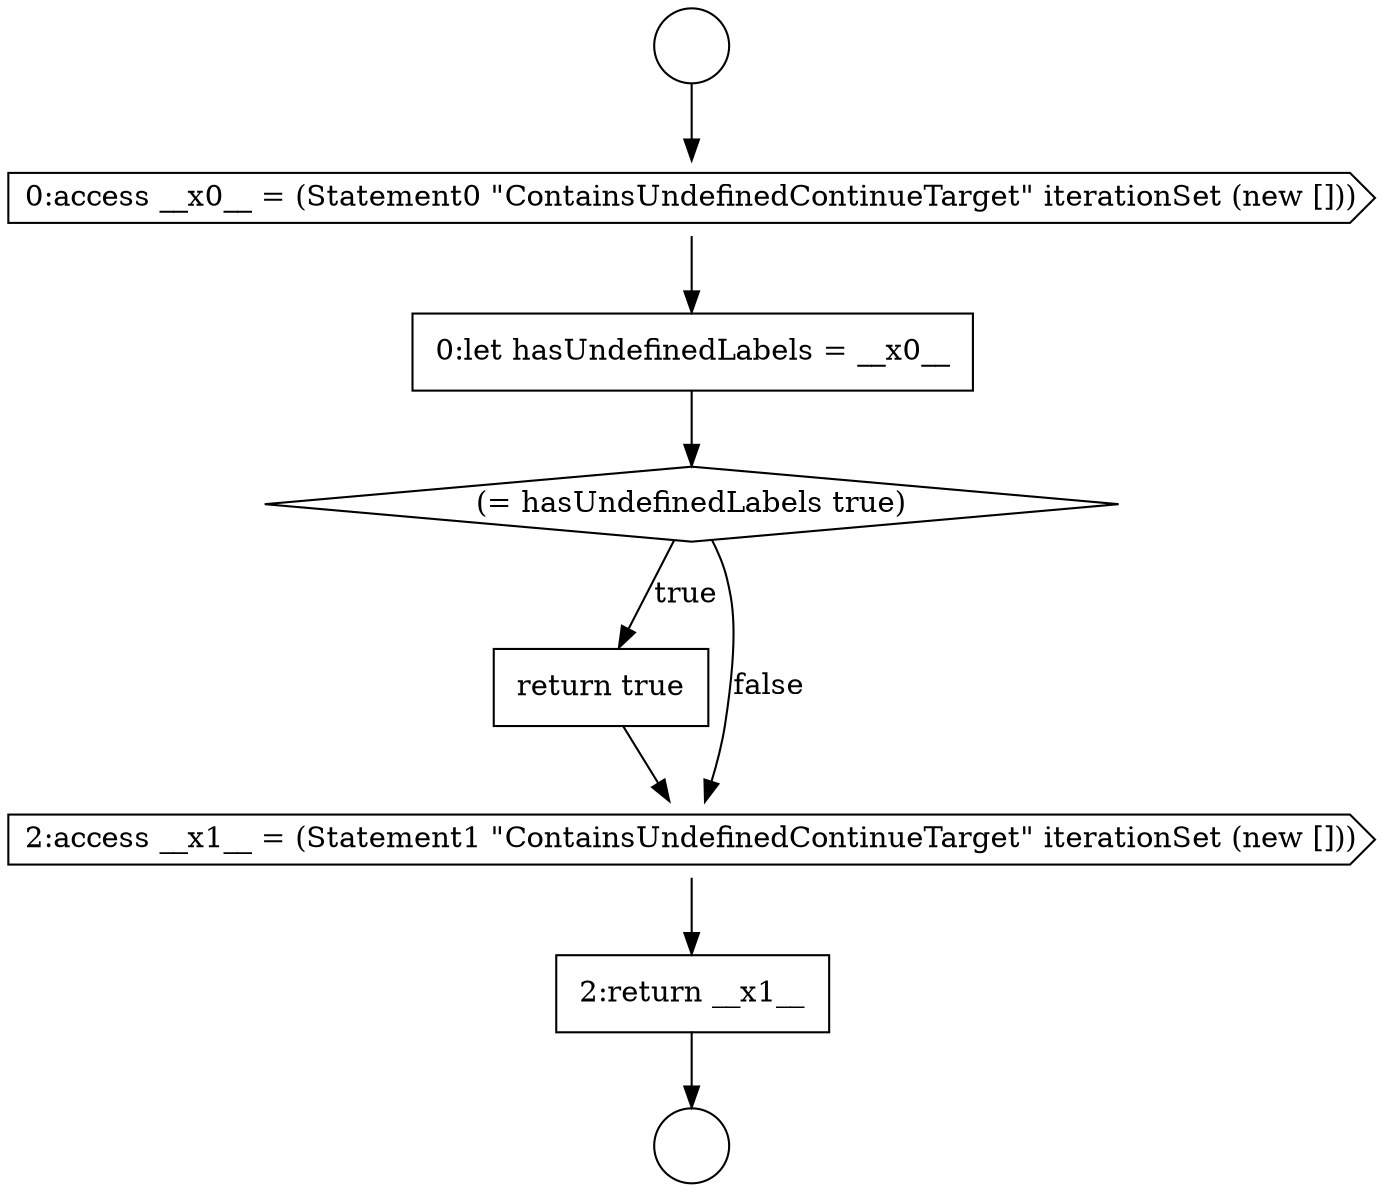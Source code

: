 digraph {
  node6194 [shape=diamond, label=<<font color="black">(= hasUndefinedLabels true)</font>> color="black" fillcolor="white" style=filled]
  node6195 [shape=none, margin=0, label=<<font color="black">
    <table border="0" cellborder="1" cellspacing="0" cellpadding="10">
      <tr><td align="left">return true</td></tr>
    </table>
  </font>> color="black" fillcolor="white" style=filled]
  node6192 [shape=cds, label=<<font color="black">0:access __x0__ = (Statement0 &quot;ContainsUndefinedContinueTarget&quot; iterationSet (new []))</font>> color="black" fillcolor="white" style=filled]
  node6191 [shape=circle label=" " color="black" fillcolor="white" style=filled]
  node6193 [shape=none, margin=0, label=<<font color="black">
    <table border="0" cellborder="1" cellspacing="0" cellpadding="10">
      <tr><td align="left">0:let hasUndefinedLabels = __x0__</td></tr>
    </table>
  </font>> color="black" fillcolor="white" style=filled]
  node6190 [shape=circle label=" " color="black" fillcolor="white" style=filled]
  node6197 [shape=none, margin=0, label=<<font color="black">
    <table border="0" cellborder="1" cellspacing="0" cellpadding="10">
      <tr><td align="left">2:return __x1__</td></tr>
    </table>
  </font>> color="black" fillcolor="white" style=filled]
  node6196 [shape=cds, label=<<font color="black">2:access __x1__ = (Statement1 &quot;ContainsUndefinedContinueTarget&quot; iterationSet (new []))</font>> color="black" fillcolor="white" style=filled]
  node6193 -> node6194 [ color="black"]
  node6194 -> node6195 [label=<<font color="black">true</font>> color="black"]
  node6194 -> node6196 [label=<<font color="black">false</font>> color="black"]
  node6196 -> node6197 [ color="black"]
  node6197 -> node6191 [ color="black"]
  node6195 -> node6196 [ color="black"]
  node6190 -> node6192 [ color="black"]
  node6192 -> node6193 [ color="black"]
}
